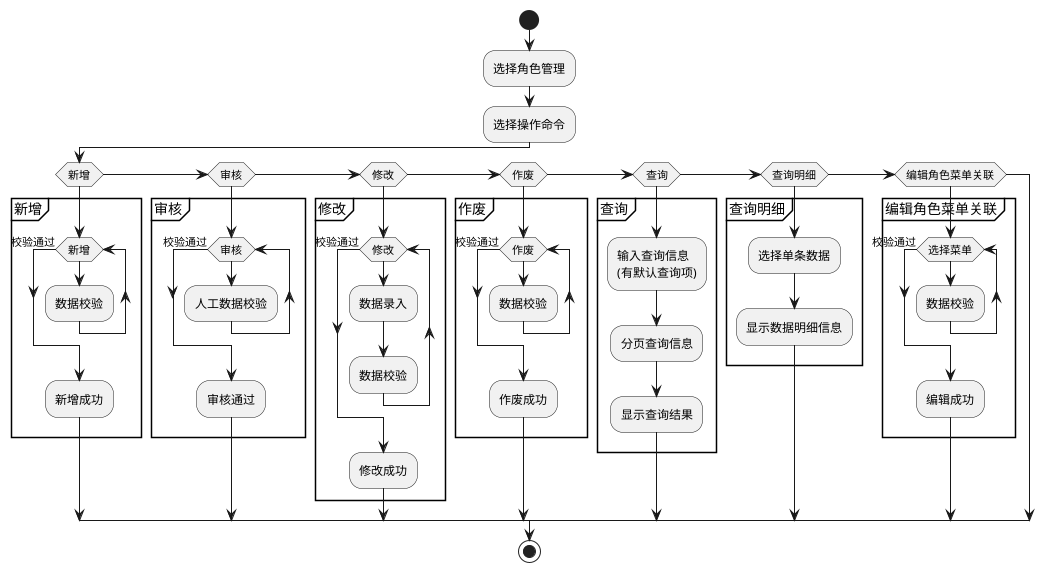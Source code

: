 @startuml
start
:选择角色管理;
:选择操作命令;
if(新增)
    partition 新增 {
        while(新增)
            :数据校验;
        endwhile(校验通过)
        :新增成功;
    }
else if(审核)
    partition 审核 {
        while(审核)
            :人工数据校验;
        endwhile(校验通过)
        :审核通过;
    }
else if(修改)
    partition 修改 {
        while (修改)
            :数据录入;
            :数据校验;
        endwhile(校验通过)
        :修改成功;
    }
else if(作废)
    partition 作废 {
        while(作废)
            :数据校验;
        endwhile(校验通过)
        :作废成功;
    }
else if (查询)
    partition 查询 {
        :输入查询信息\n(有默认查询项);
        :分页查询信息;
        :显示查询结果;
    }
else if(查询明细)
    partition 查询明细 {
        :选择单条数据;
        :显示数据明细信息;
    }
else if (编辑角色菜单关联)
    partition 编辑角色菜单关联 {
        while(选择菜单)
           :数据校验;
        endwhile(校验通过)
        :编辑成功;
    }
endif
stop
@enduml
